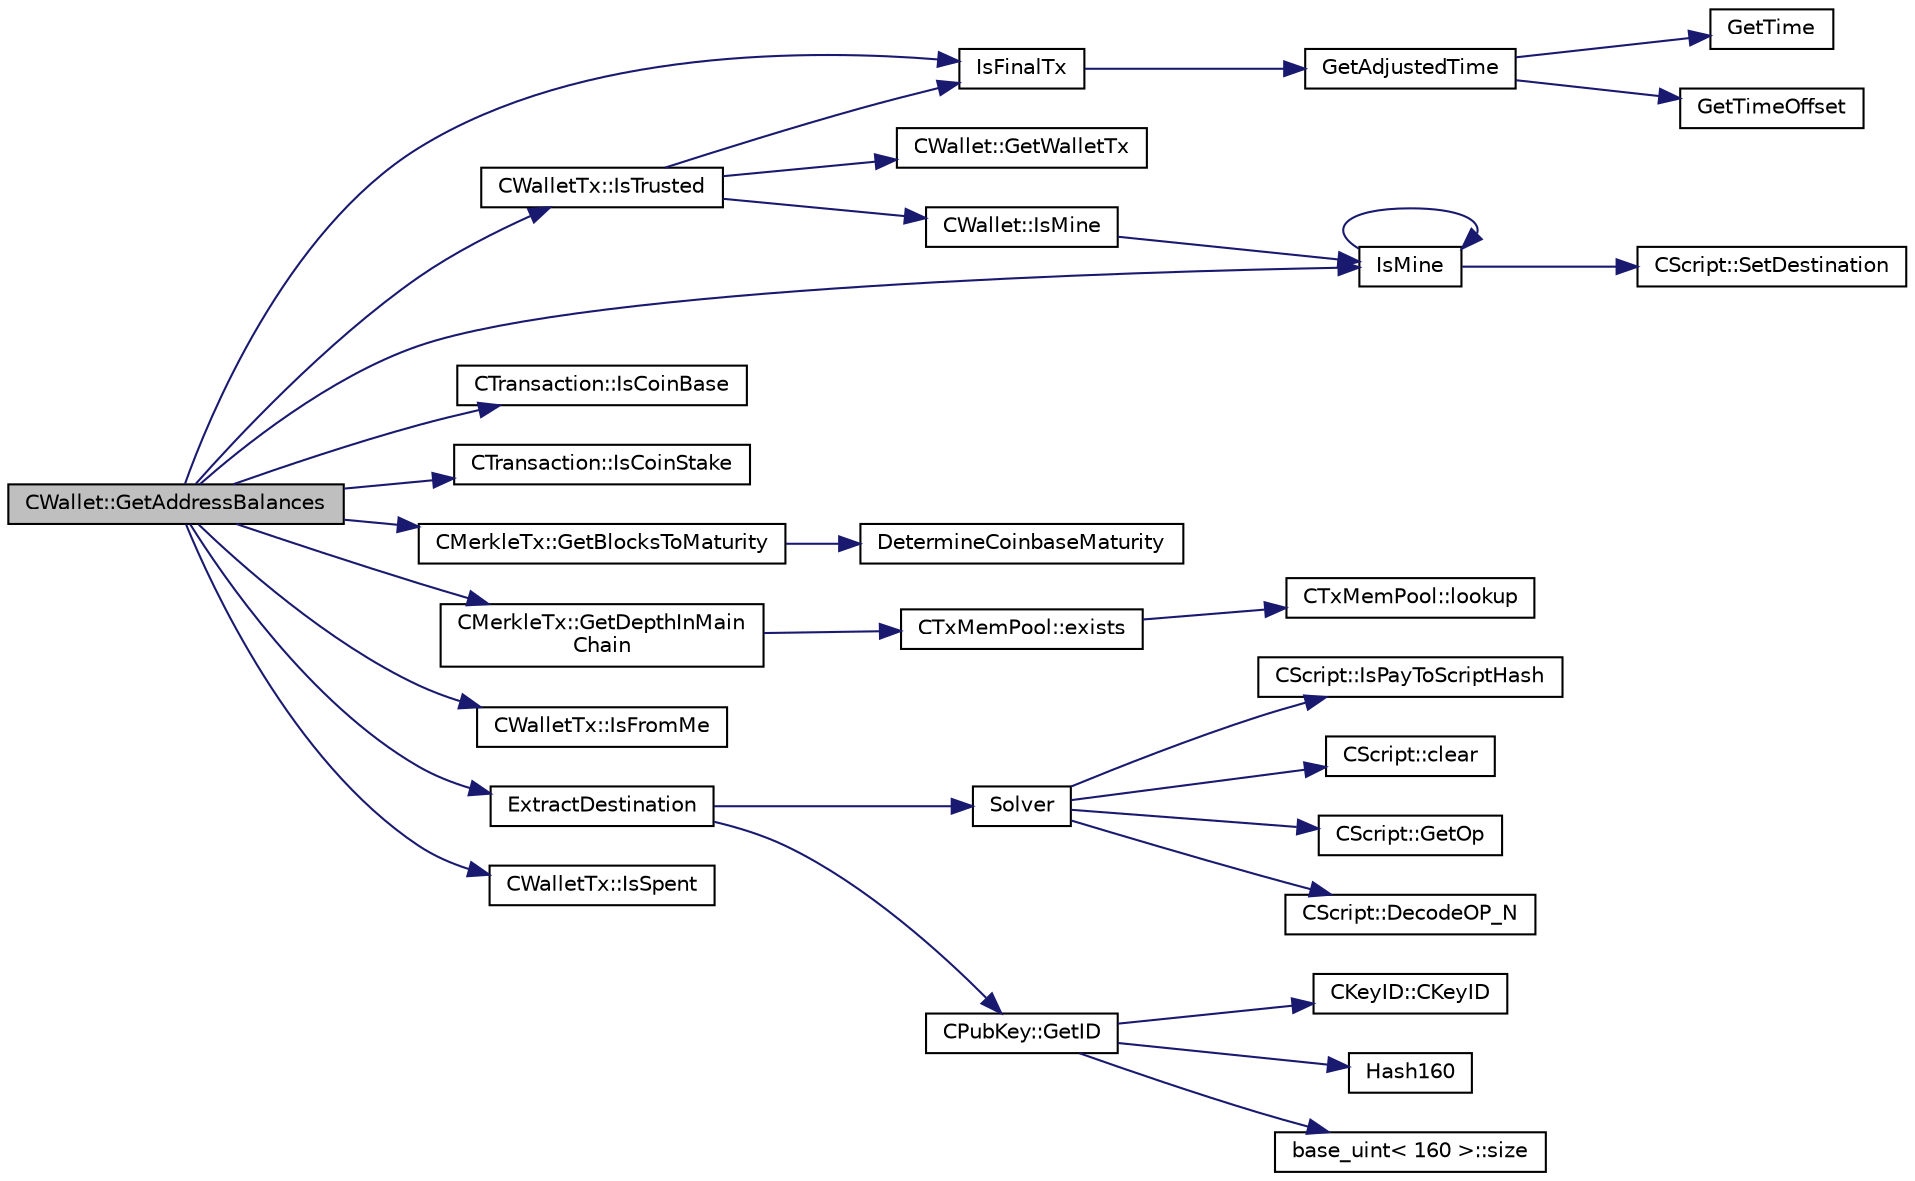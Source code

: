 digraph "CWallet::GetAddressBalances"
{
  edge [fontname="Helvetica",fontsize="10",labelfontname="Helvetica",labelfontsize="10"];
  node [fontname="Helvetica",fontsize="10",shape=record];
  rankdir="LR";
  Node1259 [label="CWallet::GetAddressBalances",height=0.2,width=0.4,color="black", fillcolor="grey75", style="filled", fontcolor="black"];
  Node1259 -> Node1260 [color="midnightblue",fontsize="10",style="solid",fontname="Helvetica"];
  Node1260 [label="IsFinalTx",height=0.2,width=0.4,color="black", fillcolor="white", style="filled",URL="$df/d0a/main_8cpp.html#adc332cd7ac94e639bb4239618341be19"];
  Node1260 -> Node1261 [color="midnightblue",fontsize="10",style="solid",fontname="Helvetica"];
  Node1261 [label="GetAdjustedTime",height=0.2,width=0.4,color="black", fillcolor="white", style="filled",URL="$df/d2d/util_8cpp.html#a09f81b9c7650f898cf3cf305b87547e6"];
  Node1261 -> Node1262 [color="midnightblue",fontsize="10",style="solid",fontname="Helvetica"];
  Node1262 [label="GetTime",height=0.2,width=0.4,color="black", fillcolor="white", style="filled",URL="$df/d2d/util_8cpp.html#a46fac5fba8ba905b5f9acb364f5d8c6f"];
  Node1261 -> Node1263 [color="midnightblue",fontsize="10",style="solid",fontname="Helvetica"];
  Node1263 [label="GetTimeOffset",height=0.2,width=0.4,color="black", fillcolor="white", style="filled",URL="$df/d2d/util_8cpp.html#a50ca5344c75631267633f15cfe5e983e"];
  Node1259 -> Node1264 [color="midnightblue",fontsize="10",style="solid",fontname="Helvetica"];
  Node1264 [label="CWalletTx::IsTrusted",height=0.2,width=0.4,color="black", fillcolor="white", style="filled",URL="$d6/d53/class_c_wallet_tx.html#a71efb0d5b5def8ae00a1d74b8741bfcb"];
  Node1264 -> Node1260 [color="midnightblue",fontsize="10",style="solid",fontname="Helvetica"];
  Node1264 -> Node1265 [color="midnightblue",fontsize="10",style="solid",fontname="Helvetica"];
  Node1265 [label="CWallet::GetWalletTx",height=0.2,width=0.4,color="black", fillcolor="white", style="filled",URL="$d2/de5/class_c_wallet.html#ac496716bb889a5934fa27398aeb2330a"];
  Node1264 -> Node1266 [color="midnightblue",fontsize="10",style="solid",fontname="Helvetica"];
  Node1266 [label="CWallet::IsMine",height=0.2,width=0.4,color="black", fillcolor="white", style="filled",URL="$d2/de5/class_c_wallet.html#a4eada57edc1c443564b8cc9b853d955c"];
  Node1266 -> Node1267 [color="midnightblue",fontsize="10",style="solid",fontname="Helvetica"];
  Node1267 [label="IsMine",height=0.2,width=0.4,color="black", fillcolor="white", style="filled",URL="$dd/d0f/script_8cpp.html#adc59cf67d903c1ba1ef225561b85bfce"];
  Node1267 -> Node1268 [color="midnightblue",fontsize="10",style="solid",fontname="Helvetica"];
  Node1268 [label="CScript::SetDestination",height=0.2,width=0.4,color="black", fillcolor="white", style="filled",URL="$d9/d4b/class_c_script.html#ad1b5a9077241aa06116040c4f1b7c31e"];
  Node1267 -> Node1267 [color="midnightblue",fontsize="10",style="solid",fontname="Helvetica"];
  Node1259 -> Node1269 [color="midnightblue",fontsize="10",style="solid",fontname="Helvetica"];
  Node1269 [label="CTransaction::IsCoinBase",height=0.2,width=0.4,color="black", fillcolor="white", style="filled",URL="$df/d43/class_c_transaction.html#a96256e8ac1bf79ad9c057e48c41132dd"];
  Node1259 -> Node1270 [color="midnightblue",fontsize="10",style="solid",fontname="Helvetica"];
  Node1270 [label="CTransaction::IsCoinStake",height=0.2,width=0.4,color="black", fillcolor="white", style="filled",URL="$df/d43/class_c_transaction.html#ace4278a41a296d40dcf5fb2b9cf007ec"];
  Node1259 -> Node1271 [color="midnightblue",fontsize="10",style="solid",fontname="Helvetica"];
  Node1271 [label="CMerkleTx::GetBlocksToMaturity",height=0.2,width=0.4,color="black", fillcolor="white", style="filled",URL="$d1/dff/class_c_merkle_tx.html#a69ebd437f7b44169659c3527fe73b6ab"];
  Node1271 -> Node1272 [color="midnightblue",fontsize="10",style="solid",fontname="Helvetica"];
  Node1272 [label="DetermineCoinbaseMaturity",height=0.2,width=0.4,color="black", fillcolor="white", style="filled",URL="$d1/d08/proofs_8cpp.html#a97478c8207cae73889a6b1fbbc3c67e3",tooltip="Determine Coinbase Maturity (generally not a good idea - done so to increase speed) ..."];
  Node1259 -> Node1273 [color="midnightblue",fontsize="10",style="solid",fontname="Helvetica"];
  Node1273 [label="CMerkleTx::GetDepthInMain\lChain",height=0.2,width=0.4,color="black", fillcolor="white", style="filled",URL="$d1/dff/class_c_merkle_tx.html#a887a9f1a0b7fc64b43e42cec76b38ef9"];
  Node1273 -> Node1274 [color="midnightblue",fontsize="10",style="solid",fontname="Helvetica"];
  Node1274 [label="CTxMemPool::exists",height=0.2,width=0.4,color="black", fillcolor="white", style="filled",URL="$db/d98/class_c_tx_mem_pool.html#a8b7a13b5289ab839d4460f41a7da9789"];
  Node1274 -> Node1275 [color="midnightblue",fontsize="10",style="solid",fontname="Helvetica"];
  Node1275 [label="CTxMemPool::lookup",height=0.2,width=0.4,color="black", fillcolor="white", style="filled",URL="$db/d98/class_c_tx_mem_pool.html#ad6d9966cdeb4b6586f7186e709b4e77e"];
  Node1259 -> Node1276 [color="midnightblue",fontsize="10",style="solid",fontname="Helvetica"];
  Node1276 [label="CWalletTx::IsFromMe",height=0.2,width=0.4,color="black", fillcolor="white", style="filled",URL="$d6/d53/class_c_wallet_tx.html#a4b4fdec025af8171852c3eece1c2508f"];
  Node1259 -> Node1267 [color="midnightblue",fontsize="10",style="solid",fontname="Helvetica"];
  Node1259 -> Node1277 [color="midnightblue",fontsize="10",style="solid",fontname="Helvetica"];
  Node1277 [label="ExtractDestination",height=0.2,width=0.4,color="black", fillcolor="white", style="filled",URL="$dd/d0f/script_8cpp.html#a951f7e601746ae076afdf3169ecca2fc"];
  Node1277 -> Node1278 [color="midnightblue",fontsize="10",style="solid",fontname="Helvetica"];
  Node1278 [label="Solver",height=0.2,width=0.4,color="black", fillcolor="white", style="filled",URL="$dd/d0f/script_8cpp.html#a6ee6be50bff44464e905680c6fcee6dc"];
  Node1278 -> Node1279 [color="midnightblue",fontsize="10",style="solid",fontname="Helvetica"];
  Node1279 [label="CScript::IsPayToScriptHash",height=0.2,width=0.4,color="black", fillcolor="white", style="filled",URL="$d9/d4b/class_c_script.html#a0c3729c606d318923dc06f95d85a0971"];
  Node1278 -> Node1280 [color="midnightblue",fontsize="10",style="solid",fontname="Helvetica"];
  Node1280 [label="CScript::clear",height=0.2,width=0.4,color="black", fillcolor="white", style="filled",URL="$d9/d4b/class_c_script.html#a7b2baf842621f07c4939408acf63377c"];
  Node1278 -> Node1281 [color="midnightblue",fontsize="10",style="solid",fontname="Helvetica"];
  Node1281 [label="CScript::GetOp",height=0.2,width=0.4,color="black", fillcolor="white", style="filled",URL="$d9/d4b/class_c_script.html#a94635ed93d8d244ec3acfa83f9ecfe5f"];
  Node1278 -> Node1282 [color="midnightblue",fontsize="10",style="solid",fontname="Helvetica"];
  Node1282 [label="CScript::DecodeOP_N",height=0.2,width=0.4,color="black", fillcolor="white", style="filled",URL="$d9/d4b/class_c_script.html#a7f975fca06b3e9a17da8ba23c7647e2e"];
  Node1277 -> Node1283 [color="midnightblue",fontsize="10",style="solid",fontname="Helvetica"];
  Node1283 [label="CPubKey::GetID",height=0.2,width=0.4,color="black", fillcolor="white", style="filled",URL="$da/d4e/class_c_pub_key.html#a2675f7e6f72eff68e7a5227289feb021"];
  Node1283 -> Node1284 [color="midnightblue",fontsize="10",style="solid",fontname="Helvetica"];
  Node1284 [label="CKeyID::CKeyID",height=0.2,width=0.4,color="black", fillcolor="white", style="filled",URL="$dd/d88/class_c_key_i_d.html#a01dbd3c37820a2ffe89d106c6a7cf53d"];
  Node1283 -> Node1285 [color="midnightblue",fontsize="10",style="solid",fontname="Helvetica"];
  Node1285 [label="Hash160",height=0.2,width=0.4,color="black", fillcolor="white", style="filled",URL="$db/dfb/hash_8h.html#a4490f70ddae16e9e48460a0416a48a6b"];
  Node1283 -> Node1286 [color="midnightblue",fontsize="10",style="solid",fontname="Helvetica"];
  Node1286 [label="base_uint\< 160 \>::size",height=0.2,width=0.4,color="black", fillcolor="white", style="filled",URL="$da/df7/classbase__uint.html#a1f49b034e686269601ea89b0319b8004"];
  Node1259 -> Node1287 [color="midnightblue",fontsize="10",style="solid",fontname="Helvetica"];
  Node1287 [label="CWalletTx::IsSpent",height=0.2,width=0.4,color="black", fillcolor="white", style="filled",URL="$d6/d53/class_c_wallet_tx.html#a6b01c779a9ddc9d3554b7ec1b770f512"];
}
